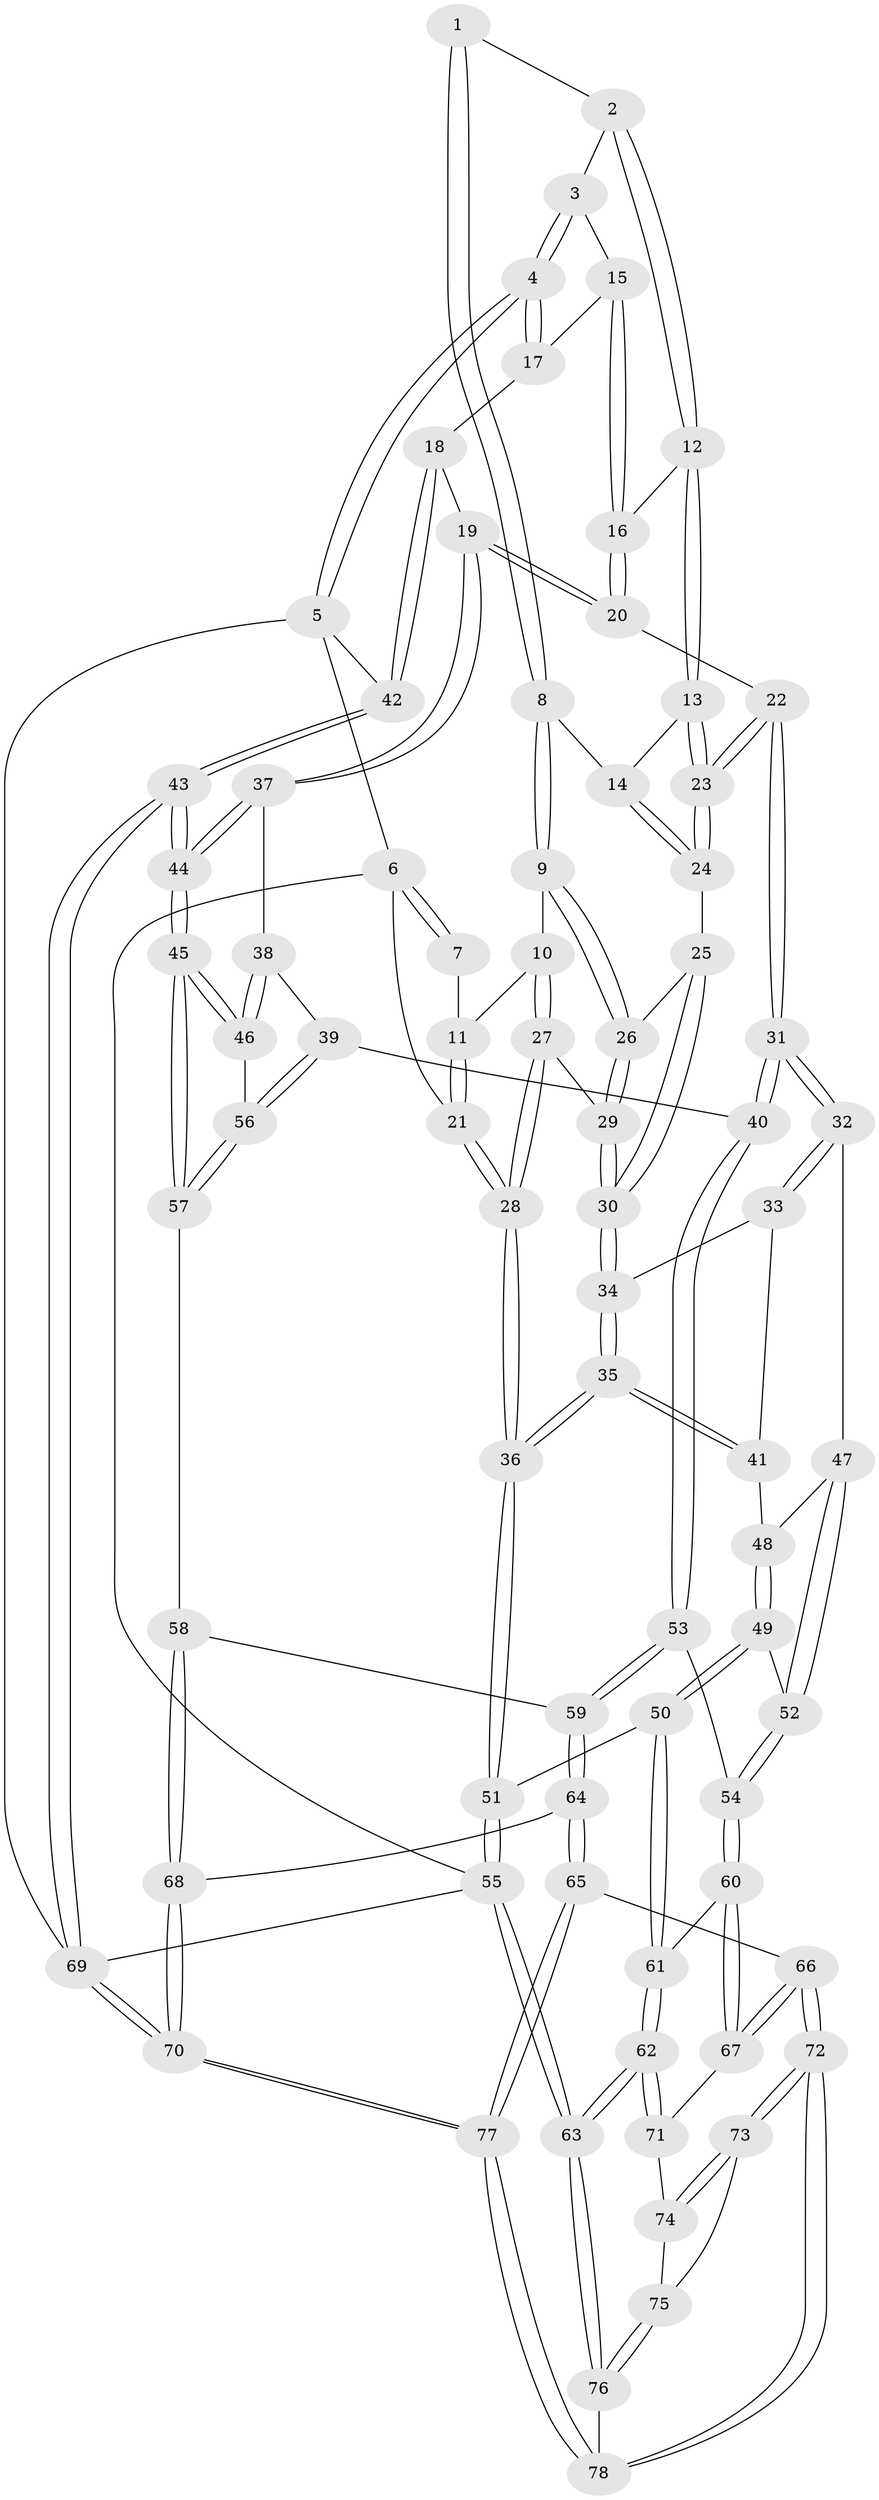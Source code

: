 // Generated by graph-tools (version 1.1) at 2025/27/03/15/25 16:27:57]
// undirected, 78 vertices, 192 edges
graph export_dot {
graph [start="1"]
  node [color=gray90,style=filled];
  1 [pos="+0.39542716877120593+0"];
  2 [pos="+0.45184638581607545+0"];
  3 [pos="+0.8779862628610257+0"];
  4 [pos="+1+0"];
  5 [pos="+1+0"];
  6 [pos="+0+0"];
  7 [pos="+0.3564649218383658+0"];
  8 [pos="+0.3114951541476165+0.18614544005777936"];
  9 [pos="+0.2944686053839233+0.1941673361225499"];
  10 [pos="+0.2783716080730794+0.1912620663544173"];
  11 [pos="+0.23164336795173346+0.15391715800099443"];
  12 [pos="+0.5041338822393583+0.024134663495849716"];
  13 [pos="+0.48215038620740225+0.1384374420191674"];
  14 [pos="+0.3204325536270747+0.1854982117113544"];
  15 [pos="+0.7902033191949543+0.05675732133819521"];
  16 [pos="+0.7110092414974407+0.136213096844204"];
  17 [pos="+0.8929710306407425+0.1574486998013493"];
  18 [pos="+0.9055326284247226+0.33969966342596136"];
  19 [pos="+0.8668223673344286+0.35734413603894677"];
  20 [pos="+0.7132090891460873+0.24300072734352524"];
  21 [pos="+0+0.1404840457778221"];
  22 [pos="+0.542146374783306+0.2974781496044883"];
  23 [pos="+0.5142395457715883+0.2768503013139131"];
  24 [pos="+0.44849322103043343+0.29718996228783334"];
  25 [pos="+0.43644590136423583+0.30307349017623125"];
  26 [pos="+0.29950794384195356+0.20880545506853043"];
  27 [pos="+0.20360416225276265+0.3025040236916647"];
  28 [pos="+0+0.3873569793711681"];
  29 [pos="+0.33014189309836556+0.34149390348853753"];
  30 [pos="+0.3451201886295518+0.35743979076981963"];
  31 [pos="+0.5677151581366234+0.48395276685765914"];
  32 [pos="+0.4186311071005152+0.4867589133221094"];
  33 [pos="+0.3523664944157525+0.4232059863563726"];
  34 [pos="+0.34444857541960794+0.3611986872426181"];
  35 [pos="+0.01875484017605759+0.4644726780976408"];
  36 [pos="+0+0.46309997935753494"];
  37 [pos="+0.864530502142803+0.36190454329216504"];
  38 [pos="+0.8219080398797163+0.415140406148837"];
  39 [pos="+0.6410576093347651+0.5198915601805342"];
  40 [pos="+0.6005387048525007+0.5190786049870695"];
  41 [pos="+0.25026971419814686+0.4978072821005303"];
  42 [pos="+1+0.33268096281939397"];
  43 [pos="+1+0.8457654588613984"];
  44 [pos="+1+0.7552601659768564"];
  45 [pos="+1+0.7451367089437961"];
  46 [pos="+0.8548890360741492+0.6109488984386923"];
  47 [pos="+0.38284873781717227+0.5480895247555684"];
  48 [pos="+0.26432831184181277+0.5168093226121515"];
  49 [pos="+0.2831404889813529+0.5817414568688356"];
  50 [pos="+0.2066980586851584+0.6692877190682528"];
  51 [pos="+0+0.4682027839396334"];
  52 [pos="+0.3715493061988378+0.6115982308333634"];
  53 [pos="+0.5388178211105705+0.6555728249852307"];
  54 [pos="+0.3969949002485831+0.6900222001982879"];
  55 [pos="+0+1"];
  56 [pos="+0.732722832111829+0.6333032700100409"];
  57 [pos="+0.7372828173338709+0.7339637810637913"];
  58 [pos="+0.7270327853372541+0.7451104415405373"];
  59 [pos="+0.5802478977923354+0.7315527830954707"];
  60 [pos="+0.3707061965534649+0.7252168286677106"];
  61 [pos="+0.26272268709065494+0.7668099748118258"];
  62 [pos="+0.17217769912295144+0.9466270378281942"];
  63 [pos="+0+1"];
  64 [pos="+0.5532053146894961+0.8730050510045649"];
  65 [pos="+0.5531421253494245+0.8730689662375867"];
  66 [pos="+0.5424406276907499+0.8793869983482457"];
  67 [pos="+0.4752027819847035+0.8640654812247943"];
  68 [pos="+0.7248726564800935+0.8654108633241642"];
  69 [pos="+1+1"];
  70 [pos="+1+1"];
  71 [pos="+0.3982277077650331+0.9132487269684625"];
  72 [pos="+0.5203193227488462+1"];
  73 [pos="+0.5140466652808845+1"];
  74 [pos="+0.40585586609511815+0.9291462483370505"];
  75 [pos="+0.41906780907797053+0.9774292433953069"];
  76 [pos="+0.12118591053340388+1"];
  77 [pos="+0.9813618721415527+1"];
  78 [pos="+0.5381243083167748+1"];
  1 -- 2;
  1 -- 8;
  1 -- 8;
  2 -- 3;
  2 -- 12;
  2 -- 12;
  3 -- 4;
  3 -- 4;
  3 -- 15;
  4 -- 5;
  4 -- 5;
  4 -- 17;
  4 -- 17;
  5 -- 6;
  5 -- 42;
  5 -- 69;
  6 -- 7;
  6 -- 7;
  6 -- 21;
  6 -- 55;
  7 -- 11;
  8 -- 9;
  8 -- 9;
  8 -- 14;
  9 -- 10;
  9 -- 26;
  9 -- 26;
  10 -- 11;
  10 -- 27;
  10 -- 27;
  11 -- 21;
  11 -- 21;
  12 -- 13;
  12 -- 13;
  12 -- 16;
  13 -- 14;
  13 -- 23;
  13 -- 23;
  14 -- 24;
  14 -- 24;
  15 -- 16;
  15 -- 16;
  15 -- 17;
  16 -- 20;
  16 -- 20;
  17 -- 18;
  18 -- 19;
  18 -- 42;
  18 -- 42;
  19 -- 20;
  19 -- 20;
  19 -- 37;
  19 -- 37;
  20 -- 22;
  21 -- 28;
  21 -- 28;
  22 -- 23;
  22 -- 23;
  22 -- 31;
  22 -- 31;
  23 -- 24;
  23 -- 24;
  24 -- 25;
  25 -- 26;
  25 -- 30;
  25 -- 30;
  26 -- 29;
  26 -- 29;
  27 -- 28;
  27 -- 28;
  27 -- 29;
  28 -- 36;
  28 -- 36;
  29 -- 30;
  29 -- 30;
  30 -- 34;
  30 -- 34;
  31 -- 32;
  31 -- 32;
  31 -- 40;
  31 -- 40;
  32 -- 33;
  32 -- 33;
  32 -- 47;
  33 -- 34;
  33 -- 41;
  34 -- 35;
  34 -- 35;
  35 -- 36;
  35 -- 36;
  35 -- 41;
  35 -- 41;
  36 -- 51;
  36 -- 51;
  37 -- 38;
  37 -- 44;
  37 -- 44;
  38 -- 39;
  38 -- 46;
  38 -- 46;
  39 -- 40;
  39 -- 56;
  39 -- 56;
  40 -- 53;
  40 -- 53;
  41 -- 48;
  42 -- 43;
  42 -- 43;
  43 -- 44;
  43 -- 44;
  43 -- 69;
  43 -- 69;
  44 -- 45;
  44 -- 45;
  45 -- 46;
  45 -- 46;
  45 -- 57;
  45 -- 57;
  46 -- 56;
  47 -- 48;
  47 -- 52;
  47 -- 52;
  48 -- 49;
  48 -- 49;
  49 -- 50;
  49 -- 50;
  49 -- 52;
  50 -- 51;
  50 -- 61;
  50 -- 61;
  51 -- 55;
  51 -- 55;
  52 -- 54;
  52 -- 54;
  53 -- 54;
  53 -- 59;
  53 -- 59;
  54 -- 60;
  54 -- 60;
  55 -- 63;
  55 -- 63;
  55 -- 69;
  56 -- 57;
  56 -- 57;
  57 -- 58;
  58 -- 59;
  58 -- 68;
  58 -- 68;
  59 -- 64;
  59 -- 64;
  60 -- 61;
  60 -- 67;
  60 -- 67;
  61 -- 62;
  61 -- 62;
  62 -- 63;
  62 -- 63;
  62 -- 71;
  62 -- 71;
  63 -- 76;
  63 -- 76;
  64 -- 65;
  64 -- 65;
  64 -- 68;
  65 -- 66;
  65 -- 77;
  65 -- 77;
  66 -- 67;
  66 -- 67;
  66 -- 72;
  66 -- 72;
  67 -- 71;
  68 -- 70;
  68 -- 70;
  69 -- 70;
  69 -- 70;
  70 -- 77;
  70 -- 77;
  71 -- 74;
  72 -- 73;
  72 -- 73;
  72 -- 78;
  72 -- 78;
  73 -- 74;
  73 -- 74;
  73 -- 75;
  74 -- 75;
  75 -- 76;
  75 -- 76;
  76 -- 78;
  77 -- 78;
  77 -- 78;
}
